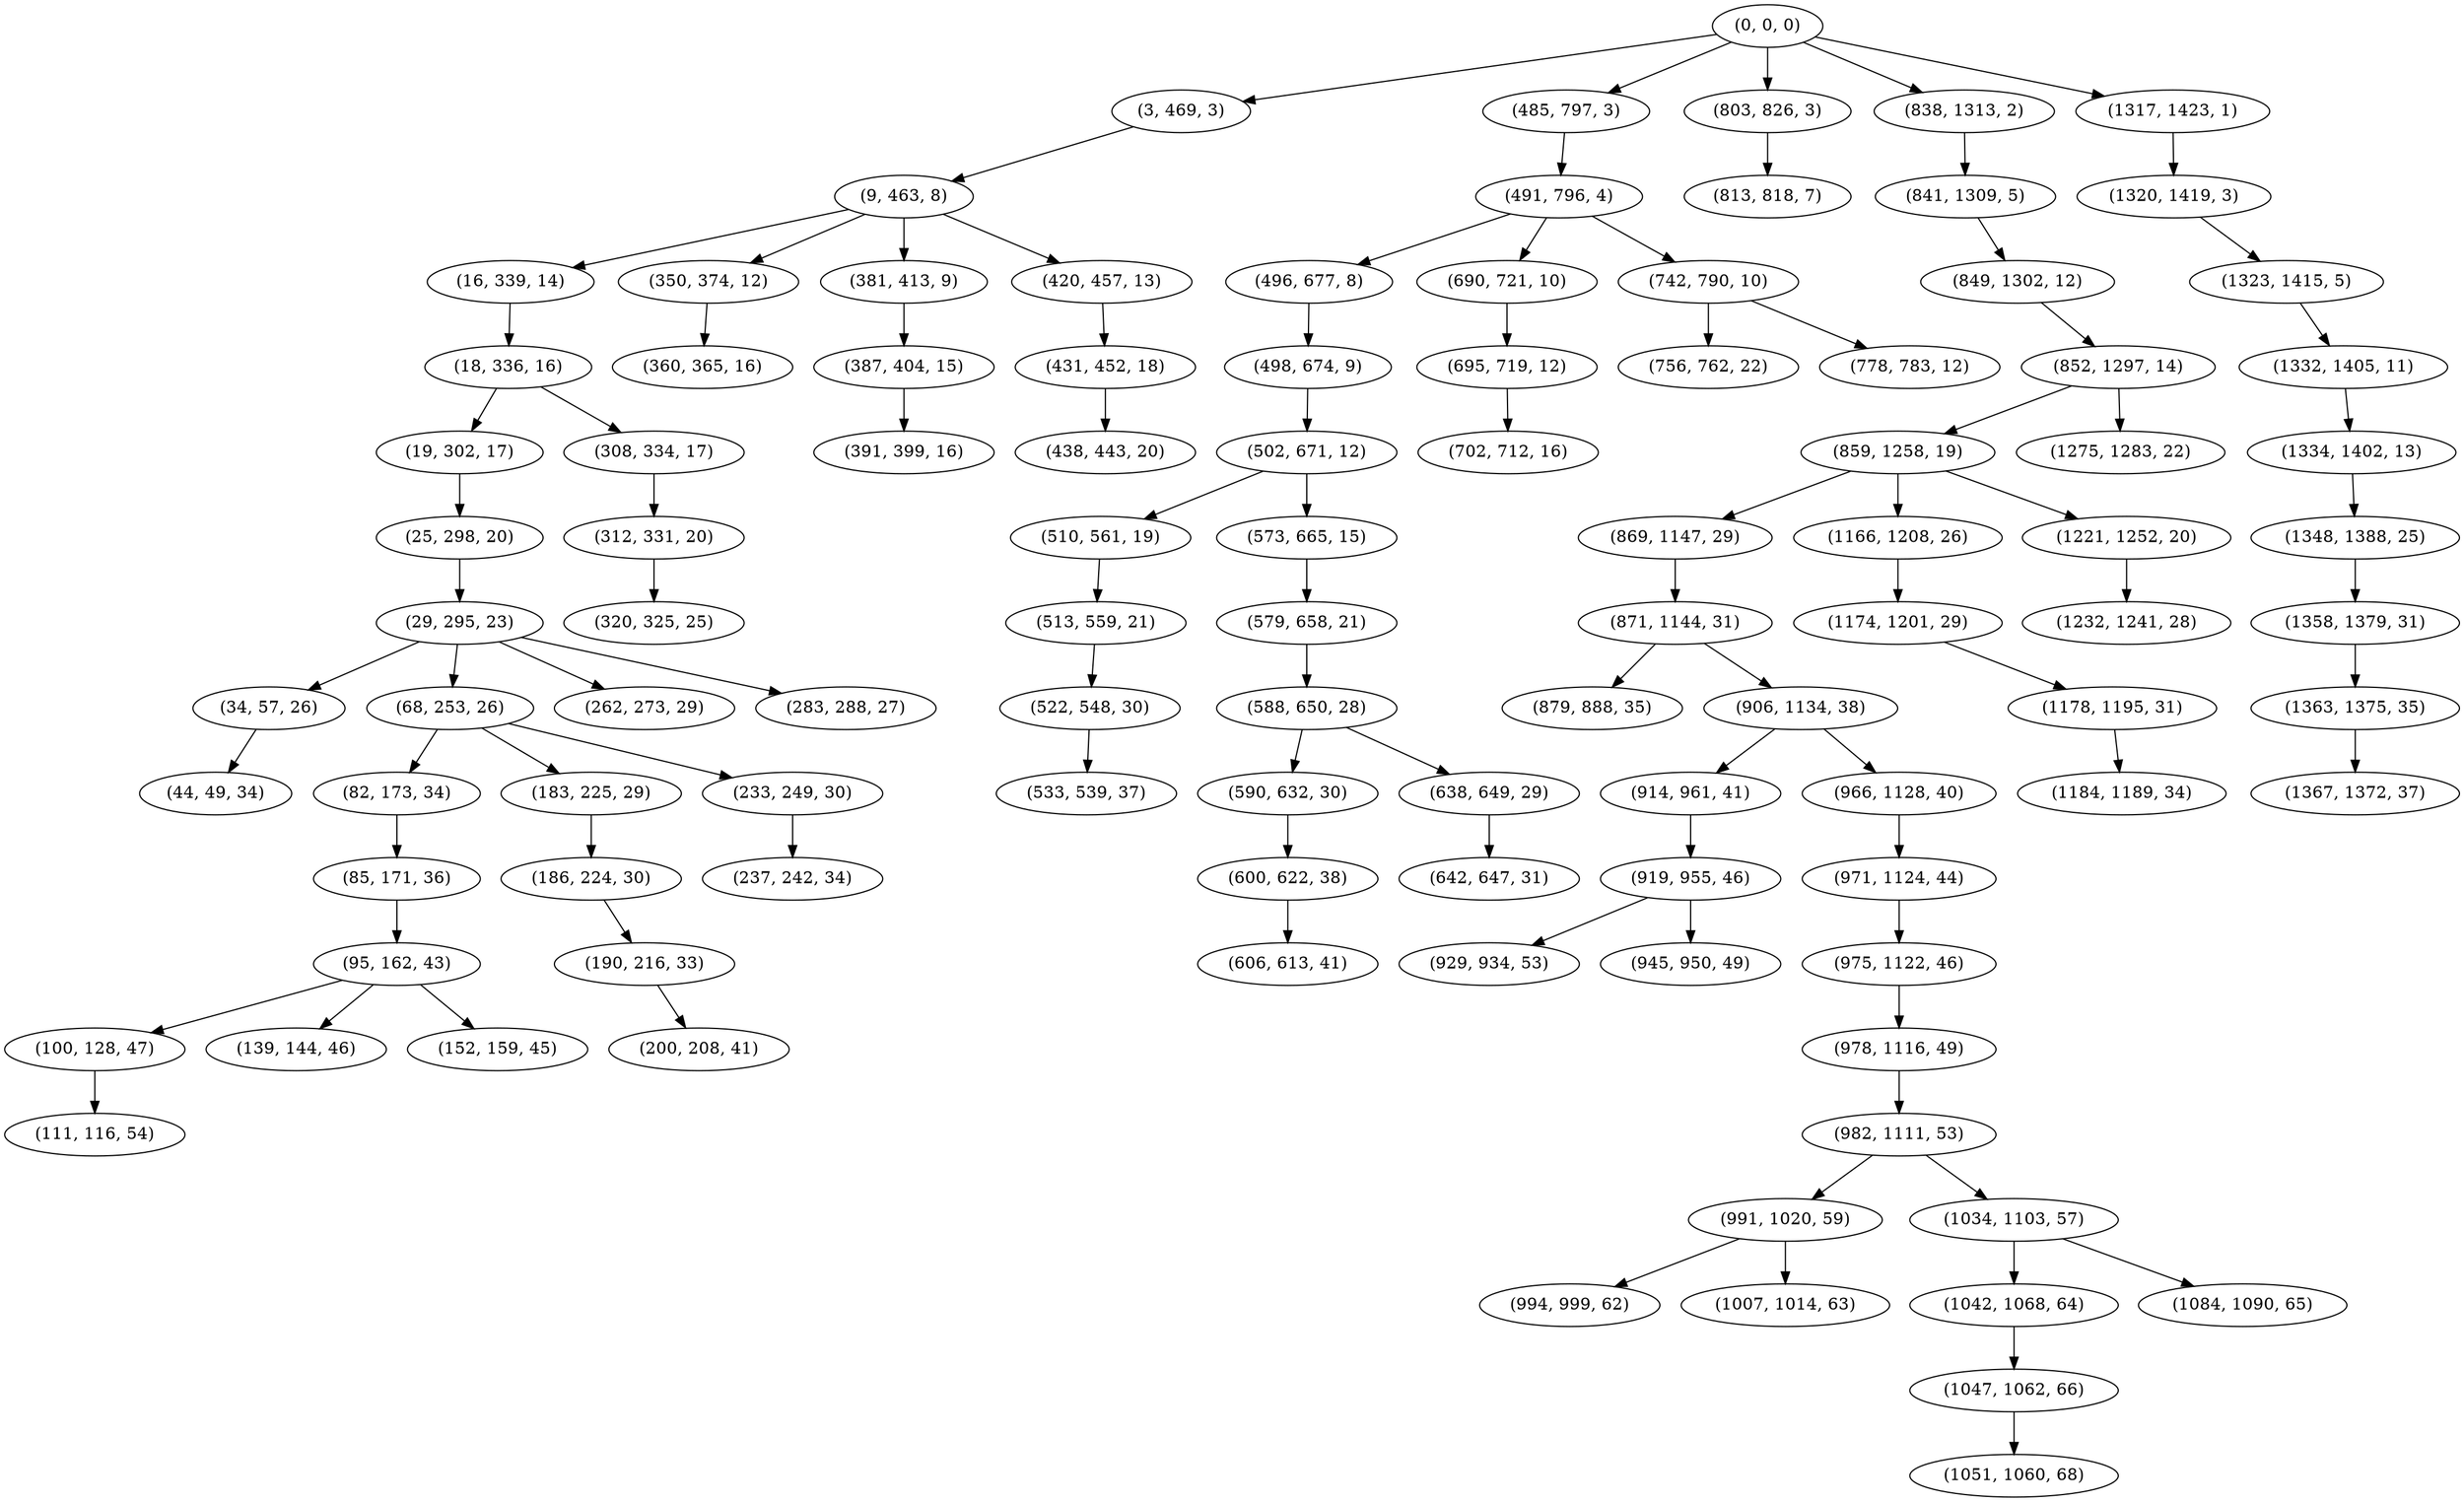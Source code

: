 digraph tree {
    "(0, 0, 0)";
    "(3, 469, 3)";
    "(9, 463, 8)";
    "(16, 339, 14)";
    "(18, 336, 16)";
    "(19, 302, 17)";
    "(25, 298, 20)";
    "(29, 295, 23)";
    "(34, 57, 26)";
    "(44, 49, 34)";
    "(68, 253, 26)";
    "(82, 173, 34)";
    "(85, 171, 36)";
    "(95, 162, 43)";
    "(100, 128, 47)";
    "(111, 116, 54)";
    "(139, 144, 46)";
    "(152, 159, 45)";
    "(183, 225, 29)";
    "(186, 224, 30)";
    "(190, 216, 33)";
    "(200, 208, 41)";
    "(233, 249, 30)";
    "(237, 242, 34)";
    "(262, 273, 29)";
    "(283, 288, 27)";
    "(308, 334, 17)";
    "(312, 331, 20)";
    "(320, 325, 25)";
    "(350, 374, 12)";
    "(360, 365, 16)";
    "(381, 413, 9)";
    "(387, 404, 15)";
    "(391, 399, 16)";
    "(420, 457, 13)";
    "(431, 452, 18)";
    "(438, 443, 20)";
    "(485, 797, 3)";
    "(491, 796, 4)";
    "(496, 677, 8)";
    "(498, 674, 9)";
    "(502, 671, 12)";
    "(510, 561, 19)";
    "(513, 559, 21)";
    "(522, 548, 30)";
    "(533, 539, 37)";
    "(573, 665, 15)";
    "(579, 658, 21)";
    "(588, 650, 28)";
    "(590, 632, 30)";
    "(600, 622, 38)";
    "(606, 613, 41)";
    "(638, 649, 29)";
    "(642, 647, 31)";
    "(690, 721, 10)";
    "(695, 719, 12)";
    "(702, 712, 16)";
    "(742, 790, 10)";
    "(756, 762, 22)";
    "(778, 783, 12)";
    "(803, 826, 3)";
    "(813, 818, 7)";
    "(838, 1313, 2)";
    "(841, 1309, 5)";
    "(849, 1302, 12)";
    "(852, 1297, 14)";
    "(859, 1258, 19)";
    "(869, 1147, 29)";
    "(871, 1144, 31)";
    "(879, 888, 35)";
    "(906, 1134, 38)";
    "(914, 961, 41)";
    "(919, 955, 46)";
    "(929, 934, 53)";
    "(945, 950, 49)";
    "(966, 1128, 40)";
    "(971, 1124, 44)";
    "(975, 1122, 46)";
    "(978, 1116, 49)";
    "(982, 1111, 53)";
    "(991, 1020, 59)";
    "(994, 999, 62)";
    "(1007, 1014, 63)";
    "(1034, 1103, 57)";
    "(1042, 1068, 64)";
    "(1047, 1062, 66)";
    "(1051, 1060, 68)";
    "(1084, 1090, 65)";
    "(1166, 1208, 26)";
    "(1174, 1201, 29)";
    "(1178, 1195, 31)";
    "(1184, 1189, 34)";
    "(1221, 1252, 20)";
    "(1232, 1241, 28)";
    "(1275, 1283, 22)";
    "(1317, 1423, 1)";
    "(1320, 1419, 3)";
    "(1323, 1415, 5)";
    "(1332, 1405, 11)";
    "(1334, 1402, 13)";
    "(1348, 1388, 25)";
    "(1358, 1379, 31)";
    "(1363, 1375, 35)";
    "(1367, 1372, 37)";
    "(0, 0, 0)" -> "(3, 469, 3)";
    "(0, 0, 0)" -> "(485, 797, 3)";
    "(0, 0, 0)" -> "(803, 826, 3)";
    "(0, 0, 0)" -> "(838, 1313, 2)";
    "(0, 0, 0)" -> "(1317, 1423, 1)";
    "(3, 469, 3)" -> "(9, 463, 8)";
    "(9, 463, 8)" -> "(16, 339, 14)";
    "(9, 463, 8)" -> "(350, 374, 12)";
    "(9, 463, 8)" -> "(381, 413, 9)";
    "(9, 463, 8)" -> "(420, 457, 13)";
    "(16, 339, 14)" -> "(18, 336, 16)";
    "(18, 336, 16)" -> "(19, 302, 17)";
    "(18, 336, 16)" -> "(308, 334, 17)";
    "(19, 302, 17)" -> "(25, 298, 20)";
    "(25, 298, 20)" -> "(29, 295, 23)";
    "(29, 295, 23)" -> "(34, 57, 26)";
    "(29, 295, 23)" -> "(68, 253, 26)";
    "(29, 295, 23)" -> "(262, 273, 29)";
    "(29, 295, 23)" -> "(283, 288, 27)";
    "(34, 57, 26)" -> "(44, 49, 34)";
    "(68, 253, 26)" -> "(82, 173, 34)";
    "(68, 253, 26)" -> "(183, 225, 29)";
    "(68, 253, 26)" -> "(233, 249, 30)";
    "(82, 173, 34)" -> "(85, 171, 36)";
    "(85, 171, 36)" -> "(95, 162, 43)";
    "(95, 162, 43)" -> "(100, 128, 47)";
    "(95, 162, 43)" -> "(139, 144, 46)";
    "(95, 162, 43)" -> "(152, 159, 45)";
    "(100, 128, 47)" -> "(111, 116, 54)";
    "(183, 225, 29)" -> "(186, 224, 30)";
    "(186, 224, 30)" -> "(190, 216, 33)";
    "(190, 216, 33)" -> "(200, 208, 41)";
    "(233, 249, 30)" -> "(237, 242, 34)";
    "(308, 334, 17)" -> "(312, 331, 20)";
    "(312, 331, 20)" -> "(320, 325, 25)";
    "(350, 374, 12)" -> "(360, 365, 16)";
    "(381, 413, 9)" -> "(387, 404, 15)";
    "(387, 404, 15)" -> "(391, 399, 16)";
    "(420, 457, 13)" -> "(431, 452, 18)";
    "(431, 452, 18)" -> "(438, 443, 20)";
    "(485, 797, 3)" -> "(491, 796, 4)";
    "(491, 796, 4)" -> "(496, 677, 8)";
    "(491, 796, 4)" -> "(690, 721, 10)";
    "(491, 796, 4)" -> "(742, 790, 10)";
    "(496, 677, 8)" -> "(498, 674, 9)";
    "(498, 674, 9)" -> "(502, 671, 12)";
    "(502, 671, 12)" -> "(510, 561, 19)";
    "(502, 671, 12)" -> "(573, 665, 15)";
    "(510, 561, 19)" -> "(513, 559, 21)";
    "(513, 559, 21)" -> "(522, 548, 30)";
    "(522, 548, 30)" -> "(533, 539, 37)";
    "(573, 665, 15)" -> "(579, 658, 21)";
    "(579, 658, 21)" -> "(588, 650, 28)";
    "(588, 650, 28)" -> "(590, 632, 30)";
    "(588, 650, 28)" -> "(638, 649, 29)";
    "(590, 632, 30)" -> "(600, 622, 38)";
    "(600, 622, 38)" -> "(606, 613, 41)";
    "(638, 649, 29)" -> "(642, 647, 31)";
    "(690, 721, 10)" -> "(695, 719, 12)";
    "(695, 719, 12)" -> "(702, 712, 16)";
    "(742, 790, 10)" -> "(756, 762, 22)";
    "(742, 790, 10)" -> "(778, 783, 12)";
    "(803, 826, 3)" -> "(813, 818, 7)";
    "(838, 1313, 2)" -> "(841, 1309, 5)";
    "(841, 1309, 5)" -> "(849, 1302, 12)";
    "(849, 1302, 12)" -> "(852, 1297, 14)";
    "(852, 1297, 14)" -> "(859, 1258, 19)";
    "(852, 1297, 14)" -> "(1275, 1283, 22)";
    "(859, 1258, 19)" -> "(869, 1147, 29)";
    "(859, 1258, 19)" -> "(1166, 1208, 26)";
    "(859, 1258, 19)" -> "(1221, 1252, 20)";
    "(869, 1147, 29)" -> "(871, 1144, 31)";
    "(871, 1144, 31)" -> "(879, 888, 35)";
    "(871, 1144, 31)" -> "(906, 1134, 38)";
    "(906, 1134, 38)" -> "(914, 961, 41)";
    "(906, 1134, 38)" -> "(966, 1128, 40)";
    "(914, 961, 41)" -> "(919, 955, 46)";
    "(919, 955, 46)" -> "(929, 934, 53)";
    "(919, 955, 46)" -> "(945, 950, 49)";
    "(966, 1128, 40)" -> "(971, 1124, 44)";
    "(971, 1124, 44)" -> "(975, 1122, 46)";
    "(975, 1122, 46)" -> "(978, 1116, 49)";
    "(978, 1116, 49)" -> "(982, 1111, 53)";
    "(982, 1111, 53)" -> "(991, 1020, 59)";
    "(982, 1111, 53)" -> "(1034, 1103, 57)";
    "(991, 1020, 59)" -> "(994, 999, 62)";
    "(991, 1020, 59)" -> "(1007, 1014, 63)";
    "(1034, 1103, 57)" -> "(1042, 1068, 64)";
    "(1034, 1103, 57)" -> "(1084, 1090, 65)";
    "(1042, 1068, 64)" -> "(1047, 1062, 66)";
    "(1047, 1062, 66)" -> "(1051, 1060, 68)";
    "(1166, 1208, 26)" -> "(1174, 1201, 29)";
    "(1174, 1201, 29)" -> "(1178, 1195, 31)";
    "(1178, 1195, 31)" -> "(1184, 1189, 34)";
    "(1221, 1252, 20)" -> "(1232, 1241, 28)";
    "(1317, 1423, 1)" -> "(1320, 1419, 3)";
    "(1320, 1419, 3)" -> "(1323, 1415, 5)";
    "(1323, 1415, 5)" -> "(1332, 1405, 11)";
    "(1332, 1405, 11)" -> "(1334, 1402, 13)";
    "(1334, 1402, 13)" -> "(1348, 1388, 25)";
    "(1348, 1388, 25)" -> "(1358, 1379, 31)";
    "(1358, 1379, 31)" -> "(1363, 1375, 35)";
    "(1363, 1375, 35)" -> "(1367, 1372, 37)";
}
